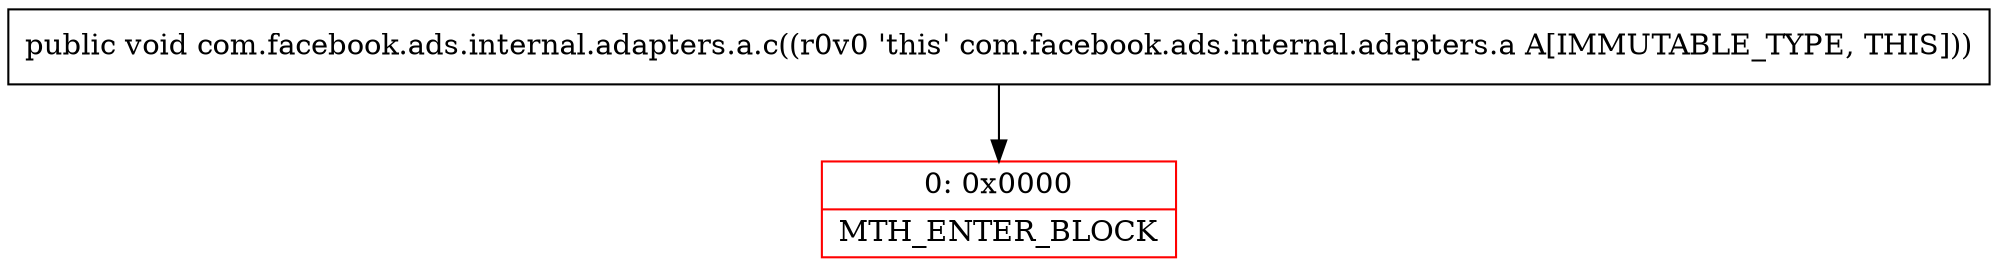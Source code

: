 digraph "CFG forcom.facebook.ads.internal.adapters.a.c()V" {
subgraph cluster_Region_428598525 {
label = "R(0)";
node [shape=record,color=blue];
}
Node_0 [shape=record,color=red,label="{0\:\ 0x0000|MTH_ENTER_BLOCK\l}"];
MethodNode[shape=record,label="{public void com.facebook.ads.internal.adapters.a.c((r0v0 'this' com.facebook.ads.internal.adapters.a A[IMMUTABLE_TYPE, THIS])) }"];
MethodNode -> Node_0;
}

